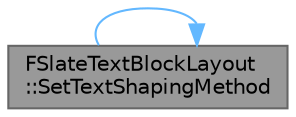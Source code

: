 digraph "FSlateTextBlockLayout::SetTextShapingMethod"
{
 // INTERACTIVE_SVG=YES
 // LATEX_PDF_SIZE
  bgcolor="transparent";
  edge [fontname=Helvetica,fontsize=10,labelfontname=Helvetica,labelfontsize=10];
  node [fontname=Helvetica,fontsize=10,shape=box,height=0.2,width=0.4];
  rankdir="LR";
  Node1 [id="Node000001",label="FSlateTextBlockLayout\l::SetTextShapingMethod",height=0.2,width=0.4,color="gray40", fillcolor="grey60", style="filled", fontcolor="black",tooltip="Set the text shaping method that the internal text layout should use."];
  Node1 -> Node1 [id="edge1_Node000001_Node000001",color="steelblue1",style="solid",tooltip=" "];
}
